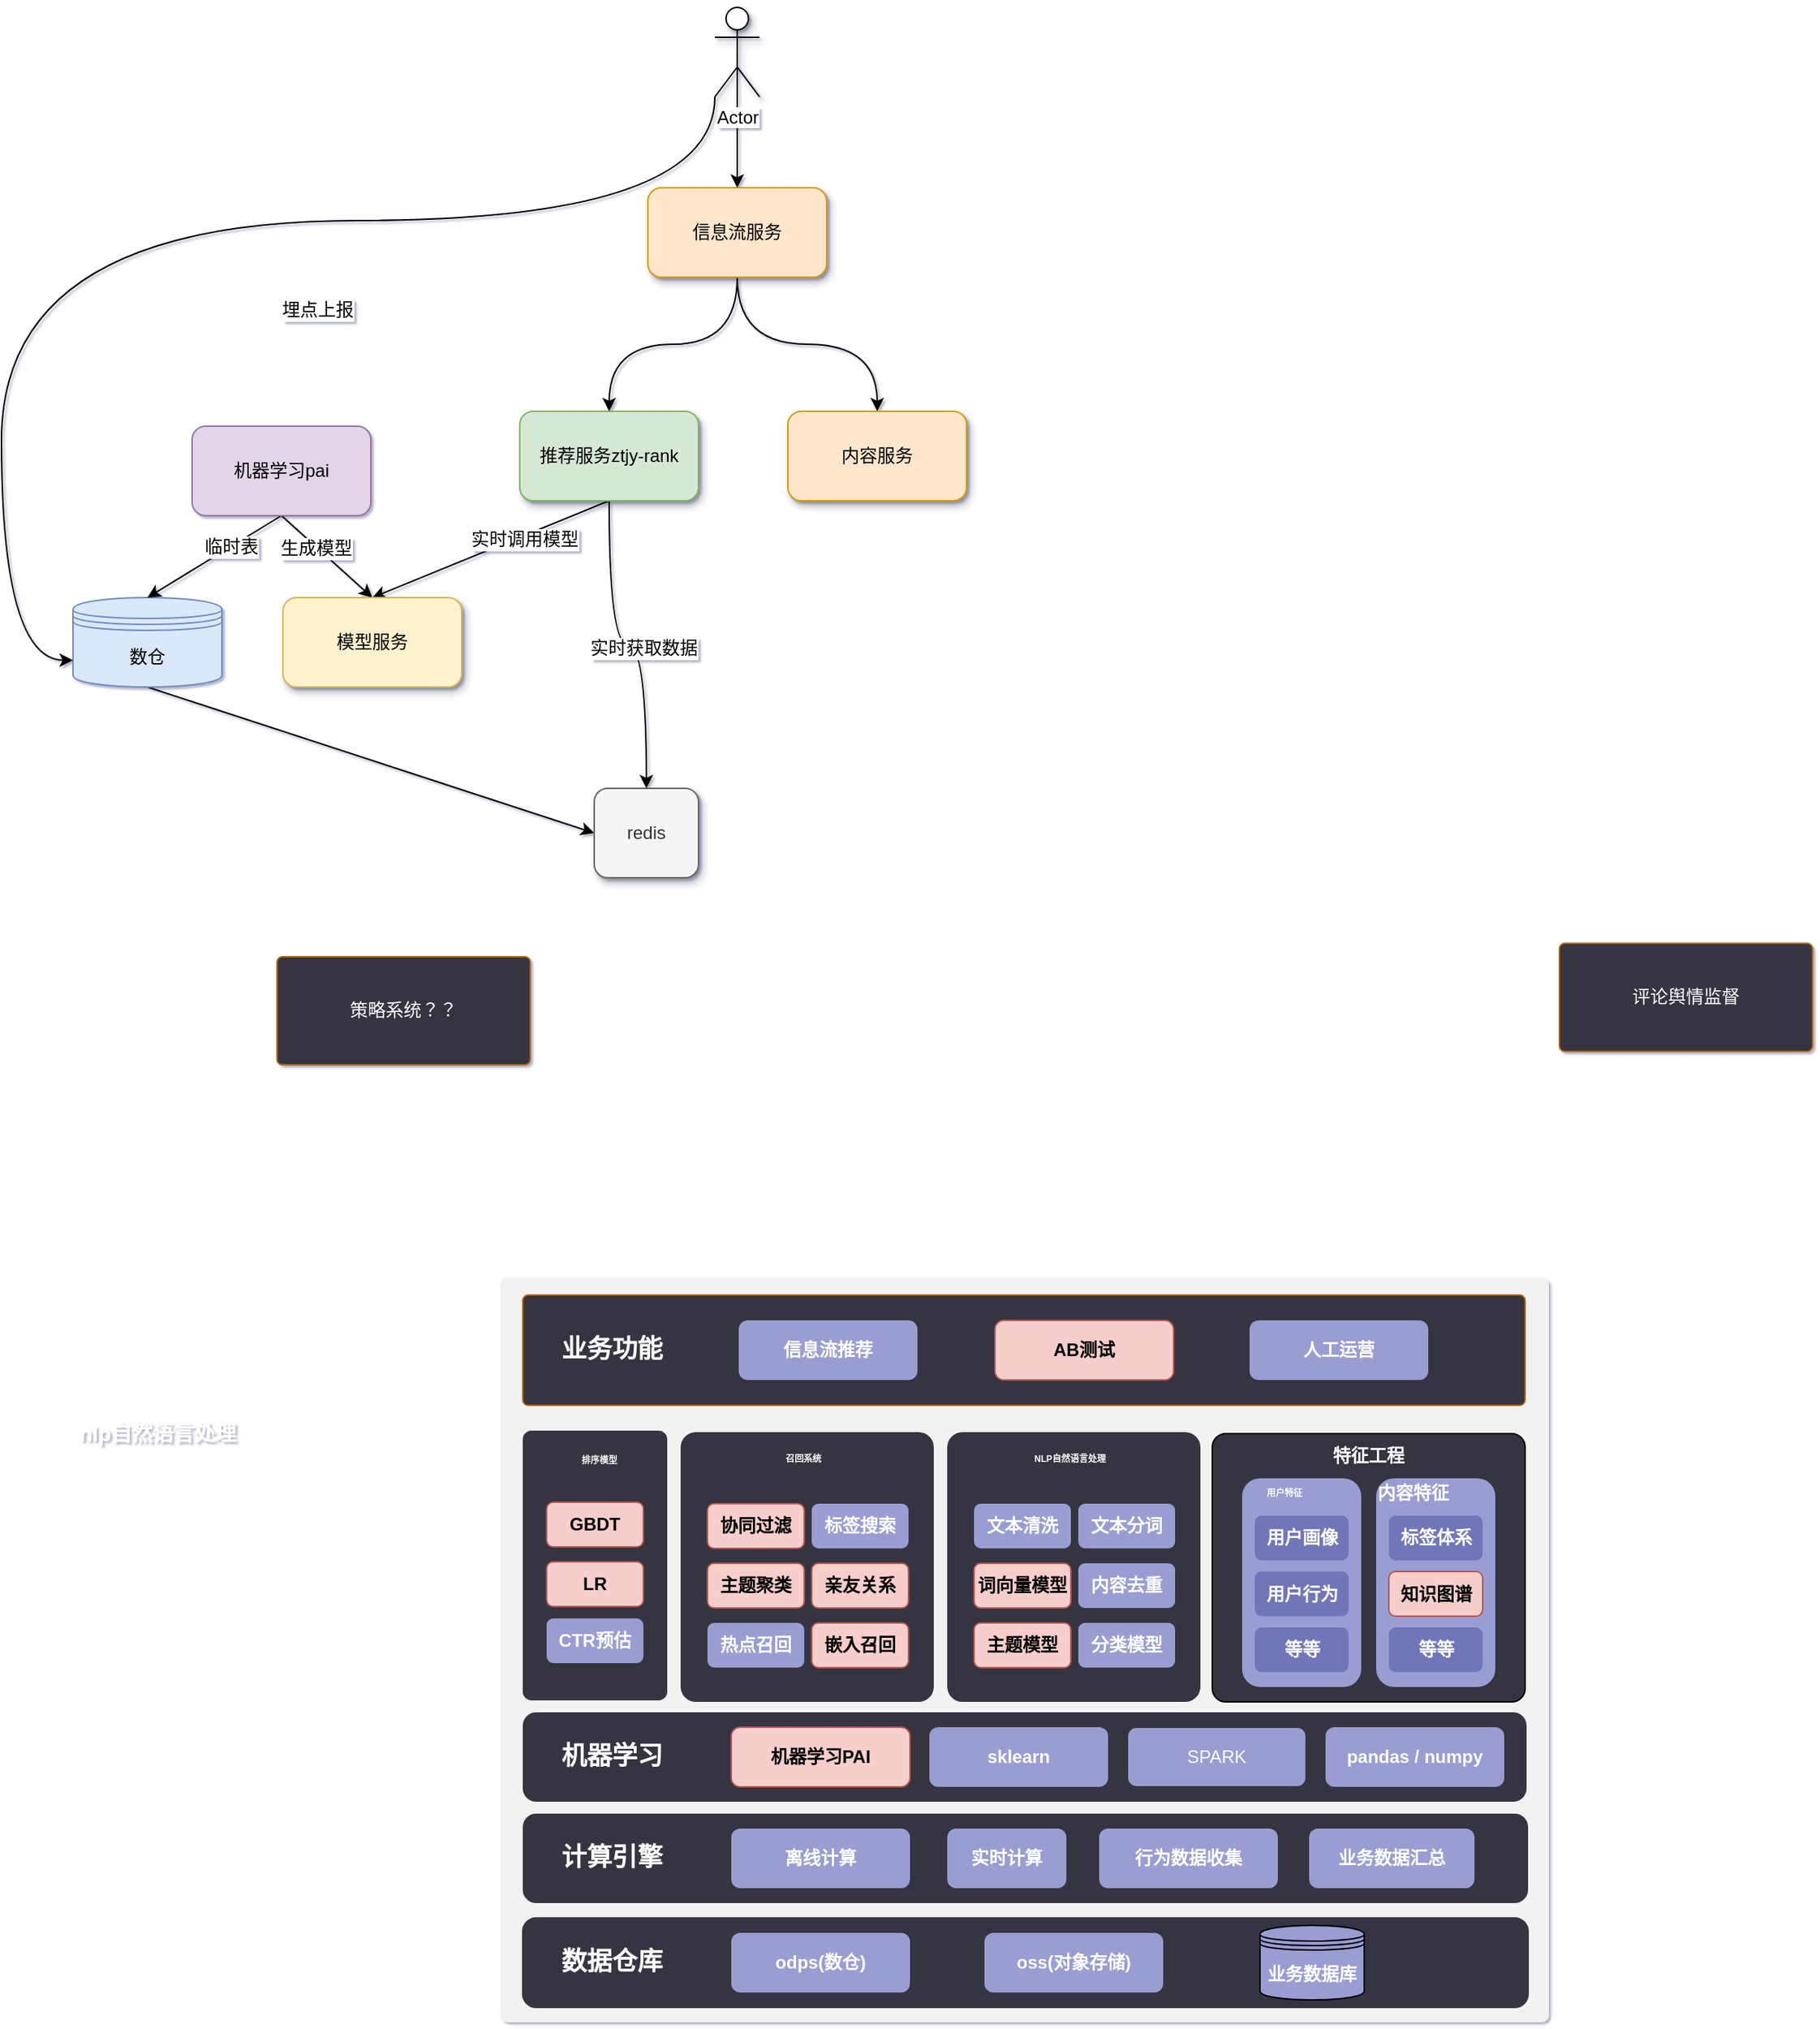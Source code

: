<mxfile version="12.4.8" type="github">
  <diagram id="D5SrRiFoWvf5I0LUAmtN" name="第 1 页">
    <mxGraphModel dx="1408" dy="1179" grid="0" gridSize="10" guides="1" tooltips="1" connect="1" arrows="1" fold="1" page="0" pageScale="1" pageWidth="827" pageHeight="1169" background="#FFFFFF" math="0" shadow="1">
      <root>
        <mxCell id="0"/>
        <mxCell id="1" parent="0"/>
        <mxCell id="lcB-Q-MgDllkAZMw_vvN-18" style="edgeStyle=none;rounded=0;orthogonalLoop=1;jettySize=auto;html=1;exitX=0.5;exitY=1;exitDx=0;exitDy=0;entryX=0;entryY=0.5;entryDx=0;entryDy=0;" parent="1" source="THFU7ujFhd3SdLaCnTlw-1" target="lcB-Q-MgDllkAZMw_vvN-1" edge="1">
          <mxGeometry relative="1" as="geometry"/>
        </mxCell>
        <mxCell id="THFU7ujFhd3SdLaCnTlw-1" value="数仓" style="shape=datastore;whiteSpace=wrap;html=1;fillColor=#dae8fc;strokeColor=#6c8ebf;" parent="1" vertex="1">
          <mxGeometry x="140" y="245" width="100" height="60" as="geometry"/>
        </mxCell>
        <mxCell id="THFU7ujFhd3SdLaCnTlw-8" style="rounded=0;orthogonalLoop=1;jettySize=auto;html=1;exitX=0.5;exitY=1;exitDx=0;exitDy=0;entryX=0.5;entryY=0;entryDx=0;entryDy=0;" parent="1" source="THFU7ujFhd3SdLaCnTlw-7" target="THFU7ujFhd3SdLaCnTlw-1" edge="1">
          <mxGeometry relative="1" as="geometry"/>
        </mxCell>
        <mxCell id="lcB-Q-MgDllkAZMw_vvN-22" value="临时表" style="text;html=1;align=center;verticalAlign=middle;resizable=0;points=[];;labelBackgroundColor=#ffffff;" parent="THFU7ujFhd3SdLaCnTlw-8" vertex="1" connectable="0">
          <mxGeometry x="-0.243" relative="1" as="geometry">
            <mxPoint as="offset"/>
          </mxGeometry>
        </mxCell>
        <mxCell id="lcB-Q-MgDllkAZMw_vvN-20" style="edgeStyle=none;rounded=0;orthogonalLoop=1;jettySize=auto;html=1;exitX=0.5;exitY=1;exitDx=0;exitDy=0;entryX=0.5;entryY=0;entryDx=0;entryDy=0;" parent="1" source="THFU7ujFhd3SdLaCnTlw-7" target="lcB-Q-MgDllkAZMw_vvN-19" edge="1">
          <mxGeometry relative="1" as="geometry"/>
        </mxCell>
        <mxCell id="lcB-Q-MgDllkAZMw_vvN-23" value="生成模型" style="text;html=1;align=center;verticalAlign=middle;resizable=0;points=[];;labelBackgroundColor=#ffffff;" parent="lcB-Q-MgDllkAZMw_vvN-20" vertex="1" connectable="0">
          <mxGeometry x="-0.528" relative="1" as="geometry">
            <mxPoint x="7.89" y="8.28" as="offset"/>
          </mxGeometry>
        </mxCell>
        <mxCell id="THFU7ujFhd3SdLaCnTlw-7" value="机器学习pai" style="rounded=1;whiteSpace=wrap;html=1;fillColor=#e1d5e7;strokeColor=#9673a6;" parent="1" vertex="1">
          <mxGeometry x="220" y="130" width="120" height="60" as="geometry"/>
        </mxCell>
        <mxCell id="lcB-Q-MgDllkAZMw_vvN-1" value="redis" style="rounded=1;whiteSpace=wrap;html=1;shadow=1;fillColor=#f5f5f5;strokeColor=#666666;fontColor=#333333;" parent="1" vertex="1">
          <mxGeometry x="490" y="373" width="70" height="60" as="geometry"/>
        </mxCell>
        <mxCell id="lcB-Q-MgDllkAZMw_vvN-4" style="edgeStyle=orthogonalEdgeStyle;rounded=0;orthogonalLoop=1;jettySize=auto;html=1;exitX=0.5;exitY=1;exitDx=0;exitDy=0;curved=1;" parent="1" source="lcB-Q-MgDllkAZMw_vvN-3" target="lcB-Q-MgDllkAZMw_vvN-1" edge="1">
          <mxGeometry relative="1" as="geometry"/>
        </mxCell>
        <mxCell id="lcB-Q-MgDllkAZMw_vvN-5" value="实时获取数据" style="text;html=1;align=center;verticalAlign=middle;resizable=0;points=[];;labelBackgroundColor=#ffffff;" parent="lcB-Q-MgDllkAZMw_vvN-4" vertex="1" connectable="0">
          <mxGeometry x="0.134" y="-2" relative="1" as="geometry">
            <mxPoint as="offset"/>
          </mxGeometry>
        </mxCell>
        <mxCell id="lcB-Q-MgDllkAZMw_vvN-26" style="edgeStyle=none;rounded=0;orthogonalLoop=1;jettySize=auto;html=1;exitX=0.5;exitY=1;exitDx=0;exitDy=0;entryX=0.5;entryY=0;entryDx=0;entryDy=0;" parent="1" source="lcB-Q-MgDllkAZMw_vvN-3" target="lcB-Q-MgDllkAZMw_vvN-19" edge="1">
          <mxGeometry relative="1" as="geometry"/>
        </mxCell>
        <mxCell id="lcB-Q-MgDllkAZMw_vvN-27" value="实时调用模型" style="text;html=1;align=center;verticalAlign=middle;resizable=0;points=[];;labelBackgroundColor=#ffffff;" parent="lcB-Q-MgDllkAZMw_vvN-26" vertex="1" connectable="0">
          <mxGeometry x="-0.267" y="2" relative="1" as="geometry">
            <mxPoint as="offset"/>
          </mxGeometry>
        </mxCell>
        <mxCell id="lcB-Q-MgDllkAZMw_vvN-3" value="推荐服务ztjy-rank" style="rounded=1;whiteSpace=wrap;html=1;shadow=1;fillColor=#d5e8d4;strokeColor=#82b366;" parent="1" vertex="1">
          <mxGeometry x="440" y="120" width="120" height="60" as="geometry"/>
        </mxCell>
        <mxCell id="lcB-Q-MgDllkAZMw_vvN-9" style="edgeStyle=orthogonalEdgeStyle;curved=1;rounded=0;orthogonalLoop=1;jettySize=auto;html=1;exitX=0.5;exitY=1;exitDx=0;exitDy=0;" parent="1" source="lcB-Q-MgDllkAZMw_vvN-8" target="lcB-Q-MgDllkAZMw_vvN-3" edge="1">
          <mxGeometry relative="1" as="geometry"/>
        </mxCell>
        <mxCell id="lcB-Q-MgDllkAZMw_vvN-11" style="edgeStyle=orthogonalEdgeStyle;curved=1;rounded=0;orthogonalLoop=1;jettySize=auto;html=1;exitX=0.5;exitY=1;exitDx=0;exitDy=0;" parent="1" source="lcB-Q-MgDllkAZMw_vvN-8" target="lcB-Q-MgDllkAZMw_vvN-10" edge="1">
          <mxGeometry relative="1" as="geometry"/>
        </mxCell>
        <mxCell id="lcB-Q-MgDllkAZMw_vvN-8" value="信息流服务" style="rounded=1;whiteSpace=wrap;html=1;shadow=1;fillColor=#ffe6cc;strokeColor=#d79b00;" parent="1" vertex="1">
          <mxGeometry x="526" y="-30" width="120" height="60" as="geometry"/>
        </mxCell>
        <mxCell id="lcB-Q-MgDllkAZMw_vvN-10" value="内容服务" style="rounded=1;whiteSpace=wrap;html=1;shadow=1;fillColor=#ffe6cc;strokeColor=#d79b00;" parent="1" vertex="1">
          <mxGeometry x="620" y="120" width="120" height="60" as="geometry"/>
        </mxCell>
        <mxCell id="lcB-Q-MgDllkAZMw_vvN-13" style="edgeStyle=orthogonalEdgeStyle;curved=1;rounded=0;orthogonalLoop=1;jettySize=auto;html=1;exitX=0.5;exitY=0.5;exitDx=0;exitDy=0;exitPerimeter=0;entryX=0.5;entryY=0;entryDx=0;entryDy=0;" parent="1" source="lcB-Q-MgDllkAZMw_vvN-12" target="lcB-Q-MgDllkAZMw_vvN-8" edge="1">
          <mxGeometry relative="1" as="geometry"/>
        </mxCell>
        <mxCell id="lcB-Q-MgDllkAZMw_vvN-16" style="edgeStyle=orthogonalEdgeStyle;curved=1;rounded=0;orthogonalLoop=1;jettySize=auto;html=1;exitX=0;exitY=1;exitDx=0;exitDy=0;exitPerimeter=0;entryX=0;entryY=0.7;entryDx=0;entryDy=0;" parent="1" source="lcB-Q-MgDllkAZMw_vvN-12" target="THFU7ujFhd3SdLaCnTlw-1" edge="1">
          <mxGeometry relative="1" as="geometry">
            <Array as="points">
              <mxPoint x="571" y="-8"/>
              <mxPoint x="92" y="-8"/>
              <mxPoint x="92" y="287"/>
            </Array>
          </mxGeometry>
        </mxCell>
        <mxCell id="lcB-Q-MgDllkAZMw_vvN-17" value="埋点上报" style="text;html=1;align=center;verticalAlign=middle;resizable=0;points=[];;labelBackgroundColor=#ffffff;" parent="lcB-Q-MgDllkAZMw_vvN-16" vertex="1" connectable="0">
          <mxGeometry x="-0.226" y="60" relative="1" as="geometry">
            <mxPoint as="offset"/>
          </mxGeometry>
        </mxCell>
        <mxCell id="lcB-Q-MgDllkAZMw_vvN-12" value="Actor" style="shape=umlActor;verticalLabelPosition=bottom;labelBackgroundColor=#ffffff;verticalAlign=top;html=1;outlineConnect=0;shadow=1;" parent="1" vertex="1">
          <mxGeometry x="571" y="-151" width="30" height="60" as="geometry"/>
        </mxCell>
        <mxCell id="lcB-Q-MgDllkAZMw_vvN-19" value="模型服务" style="rounded=1;whiteSpace=wrap;html=1;shadow=1;fillColor=#fff2cc;strokeColor=#d6b656;" parent="1" vertex="1">
          <mxGeometry x="281" y="245" width="120" height="60" as="geometry"/>
        </mxCell>
        <mxCell id="YeKVqjcb1EDhcV8V6zDs-1" value="" style="rounded=1;whiteSpace=wrap;html=1;shadow=0;fillColor=#F2F2F2;strokeColor=none;glass=0;comic=0;arcSize=1;" vertex="1" parent="1">
          <mxGeometry x="427" y="701" width="704" height="500" as="geometry"/>
        </mxCell>
        <mxCell id="YeKVqjcb1EDhcV8V6zDs-2" value="" style="rounded=1;whiteSpace=wrap;html=1;shadow=0;fillColor=#343643;strokeColor=#36393d;" vertex="1" parent="1">
          <mxGeometry x="442" y="1131" width="675" height="60" as="geometry"/>
        </mxCell>
        <mxCell id="YeKVqjcb1EDhcV8V6zDs-3" value="&lt;span style=&quot;white-space: normal&quot;&gt;oss(对象存储)&lt;/span&gt;" style="rounded=1;whiteSpace=wrap;html=1;shadow=0;fillColor=#999DD2;strokeColor=none;gradientColor=none;fontColor=#FFFFFF;fontStyle=1;dashed=1;strokeWidth=1;perimeterSpacing=4;" vertex="1" parent="1">
          <mxGeometry x="752" y="1141" width="120" height="40" as="geometry"/>
        </mxCell>
        <mxCell id="YeKVqjcb1EDhcV8V6zDs-4" value="" style="rounded=1;whiteSpace=wrap;html=1;fillColor=#343643;strokeColor=none;" vertex="1" parent="1">
          <mxGeometry x="442" y="1061" width="675" height="60" as="geometry"/>
        </mxCell>
        <mxCell id="YeKVqjcb1EDhcV8V6zDs-5" value="nlp自然语言处理" style="text;html=1;strokeColor=none;fillColor=none;align=center;verticalAlign=middle;whiteSpace=wrap;rounded=0;fontSize=14;fontStyle=1;fontColor=#FFFFFF;" vertex="1" parent="1">
          <mxGeometry x="132" y="796" width="130" height="20" as="geometry"/>
        </mxCell>
        <mxCell id="YeKVqjcb1EDhcV8V6zDs-6" value="&lt;span style=&quot;white-space: normal&quot;&gt;odps(数仓)&lt;/span&gt;" style="rounded=1;whiteSpace=wrap;html=1;shadow=0;fillColor=#999DD2;strokeColor=none;gradientColor=none;fontColor=#FFFFFF;fontStyle=1;dashed=1;strokeWidth=1;perimeterSpacing=4;" vertex="1" parent="1">
          <mxGeometry x="582" y="1141" width="120" height="40" as="geometry"/>
        </mxCell>
        <mxCell id="YeKVqjcb1EDhcV8V6zDs-7" value="业务数据库" style="shape=datastore;whiteSpace=wrap;html=1;shadow=0;fillColor=#999DD2;strokeColor=#000000;gradientColor=none;fontStyle=1;fontColor=#FFFFFF;" vertex="1" parent="1">
          <mxGeometry x="937" y="1136" width="70" height="50" as="geometry"/>
        </mxCell>
        <mxCell id="YeKVqjcb1EDhcV8V6zDs-8" value="数据仓库" style="text;html=1;strokeColor=none;fillColor=none;align=center;verticalAlign=middle;whiteSpace=wrap;rounded=0;shadow=1;fontFamily=Comic Sans MS;fontSize=17;fontStyle=1;fontColor=#FFFFFF;" vertex="1" parent="1">
          <mxGeometry x="462" y="1151" width="80" height="20" as="geometry"/>
        </mxCell>
        <mxCell id="YeKVqjcb1EDhcV8V6zDs-9" value="离线计算" style="rounded=1;whiteSpace=wrap;html=1;shadow=0;fillColor=#999DD2;strokeColor=none;fontColor=#FFFFFF;fontStyle=1" vertex="1" parent="1">
          <mxGeometry x="582" y="1071" width="120" height="40" as="geometry"/>
        </mxCell>
        <mxCell id="YeKVqjcb1EDhcV8V6zDs-10" value="实时计算" style="rounded=1;whiteSpace=wrap;html=1;shadow=0;fillColor=#999DD2;strokeColor=none;fontColor=#FFFFFF;fontStyle=1" vertex="1" parent="1">
          <mxGeometry x="727" y="1071" width="80" height="40" as="geometry"/>
        </mxCell>
        <mxCell id="YeKVqjcb1EDhcV8V6zDs-11" value="计算引擎" style="text;html=1;strokeColor=none;fillColor=none;align=center;verticalAlign=middle;whiteSpace=wrap;rounded=0;shadow=1;fontFamily=Comic Sans MS;fontSize=17;fontStyle=1;fontColor=#FFFFFF;" vertex="1" parent="1">
          <mxGeometry x="462" y="1081" width="80" height="20" as="geometry"/>
        </mxCell>
        <mxCell id="YeKVqjcb1EDhcV8V6zDs-12" value="业务数据汇总" style="rounded=1;whiteSpace=wrap;html=1;shadow=0;fillColor=#999DD2;strokeColor=none;fontColor=#FFFFFF;fontStyle=1" vertex="1" parent="1">
          <mxGeometry x="970" y="1071" width="111" height="40" as="geometry"/>
        </mxCell>
        <mxCell id="YeKVqjcb1EDhcV8V6zDs-13" value="行为数据收集" style="rounded=1;whiteSpace=wrap;html=1;shadow=0;fillColor=#999DD2;strokeColor=none;fontColor=#FFFFFF;fontStyle=1" vertex="1" parent="1">
          <mxGeometry x="829" y="1071" width="120" height="40" as="geometry"/>
        </mxCell>
        <mxCell id="YeKVqjcb1EDhcV8V6zDs-14" value="" style="group;" vertex="1" connectable="0" parent="1">
          <mxGeometry x="905" y="806" width="210" height="180" as="geometry"/>
        </mxCell>
        <mxCell id="YeKVqjcb1EDhcV8V6zDs-15" value="" style="rounded=1;whiteSpace=wrap;html=1;rotatable=1;arcSize=5;fillColor=#343643;" vertex="1" parent="YeKVqjcb1EDhcV8V6zDs-14">
          <mxGeometry width="210" height="180" as="geometry"/>
        </mxCell>
        <mxCell id="YeKVqjcb1EDhcV8V6zDs-16" value="特征工程" style="text;html=1;strokeColor=none;fillColor=none;align=center;verticalAlign=middle;whiteSpace=wrap;rounded=0;fontStyle=1;fontColor=#FFFFFF;" vertex="1" parent="YeKVqjcb1EDhcV8V6zDs-14">
          <mxGeometry x="45" y="5" width="120" height="20" as="geometry"/>
        </mxCell>
        <mxCell id="YeKVqjcb1EDhcV8V6zDs-17" value="" style="rounded=1;whiteSpace=wrap;html=1;shadow=0;fillColor=#999DD2;strokeColor=none;fontColor=#FFFFFF;fontStyle=1" vertex="1" parent="YeKVqjcb1EDhcV8V6zDs-14">
          <mxGeometry x="20" y="30" width="80" height="140" as="geometry"/>
        </mxCell>
        <mxCell id="YeKVqjcb1EDhcV8V6zDs-18" value="" style="rounded=1;whiteSpace=wrap;html=1;shadow=0;fillColor=#999DD2;strokeColor=none;fontColor=#FFFFFF;fontStyle=1" vertex="1" parent="YeKVqjcb1EDhcV8V6zDs-14">
          <mxGeometry x="110" y="30" width="80" height="140" as="geometry"/>
        </mxCell>
        <mxCell id="YeKVqjcb1EDhcV8V6zDs-19" value="用户特征" style="text;html=1;strokeColor=none;fillColor=none;align=center;verticalAlign=middle;whiteSpace=wrap;rounded=0;fontColor=#FFFFFF;fontStyle=1;fontSize=6;arcSize=12;horizontal=1;" vertex="1" parent="YeKVqjcb1EDhcV8V6zDs-14">
          <mxGeometry x="17" y="30" width="63" height="20" as="geometry"/>
        </mxCell>
        <mxCell id="YeKVqjcb1EDhcV8V6zDs-20" value="内容特征" style="text;html=1;strokeColor=none;fillColor=none;align=center;verticalAlign=middle;whiteSpace=wrap;rounded=0;fontColor=#FFFFFF;fontStyle=1" vertex="1" parent="YeKVqjcb1EDhcV8V6zDs-14">
          <mxGeometry x="105" y="30" width="60" height="20" as="geometry"/>
        </mxCell>
        <mxCell id="YeKVqjcb1EDhcV8V6zDs-21" value="用户画像" style="rounded=1;whiteSpace=wrap;html=1;shadow=0;fillColor=#7176B9;strokeColor=none;fontColor=#FFFFFF;fontStyle=1" vertex="1" parent="YeKVqjcb1EDhcV8V6zDs-14">
          <mxGeometry x="28.5" y="55" width="63" height="30" as="geometry"/>
        </mxCell>
        <mxCell id="YeKVqjcb1EDhcV8V6zDs-22" value="用户行为" style="rounded=1;whiteSpace=wrap;html=1;shadow=0;fillColor=#7176B9;strokeColor=none;fontColor=#FFFFFF;fontStyle=1" vertex="1" parent="YeKVqjcb1EDhcV8V6zDs-14">
          <mxGeometry x="28.5" y="92.5" width="63" height="30" as="geometry"/>
        </mxCell>
        <mxCell id="YeKVqjcb1EDhcV8V6zDs-23" value="等等" style="rounded=1;whiteSpace=wrap;html=1;shadow=0;fillColor=#7176B9;strokeColor=none;fontColor=#FFFFFF;fontStyle=1" vertex="1" parent="YeKVqjcb1EDhcV8V6zDs-14">
          <mxGeometry x="28.5" y="130" width="63" height="30" as="geometry"/>
        </mxCell>
        <mxCell id="YeKVqjcb1EDhcV8V6zDs-24" value="标签体系&lt;span style=&quot;color: rgba(0 , 0 , 0 , 0) ; font-family: monospace ; font-size: 0px ; font-weight: 400 ; white-space: nowrap&quot;&gt;%3CmxGraphModel%3E%3Croot%3E%3CmxCell%20id%3D%220%22%2F%3E%3CmxCell%20id%3D%221%22%20parent%3D%220%22%2F%3E%3CmxCell%20id%3D%222%22%20value%3D%22%E9%98%85%E8%AF%BB%E7%BB%9F%E8%AE%A1%22%20style%3D%22rounded%3D1%3BwhiteSpace%3Dwrap%3Bhtml%3D1%3Bshadow%3D0%3BfillColor%3D%237176B9%3BstrokeColor%3Dnone%3BfontColor%3D%23FFFFFF%3BfontStyle%3D1%22%20vertex%3D%221%22%20parent%3D%221%22%3E%3CmxGeometry%20x%3D%22518.5%22%20y%3D%22285%22%20width%3D%2263%22%20height%3D%2230%22%20as%3D%22geometry%22%2F%3E%3C%2FmxCell%3E%3C%2Froot%3E%3C%2FmxGraphModel%3E&lt;/span&gt;" style="rounded=1;whiteSpace=wrap;html=1;shadow=0;fillColor=#7176B9;strokeColor=none;fontColor=#FFFFFF;fontStyle=1" vertex="1" parent="YeKVqjcb1EDhcV8V6zDs-14">
          <mxGeometry x="118.5" y="55" width="63" height="30" as="geometry"/>
        </mxCell>
        <mxCell id="YeKVqjcb1EDhcV8V6zDs-25" value="知识图谱" style="rounded=1;whiteSpace=wrap;html=1;shadow=0;fillColor=#f8cecc;strokeColor=#b85450;fontStyle=1" vertex="1" parent="YeKVqjcb1EDhcV8V6zDs-14">
          <mxGeometry x="118.5" y="92.5" width="63" height="30" as="geometry"/>
        </mxCell>
        <mxCell id="YeKVqjcb1EDhcV8V6zDs-26" value="等等" style="rounded=1;whiteSpace=wrap;html=1;shadow=0;fillColor=#7176B9;strokeColor=none;fontColor=#FFFFFF;fontStyle=1" vertex="1" parent="YeKVqjcb1EDhcV8V6zDs-14">
          <mxGeometry x="118.5" y="130" width="63" height="30" as="geometry"/>
        </mxCell>
        <mxCell id="YeKVqjcb1EDhcV8V6zDs-27" value="" style="rounded=1;whiteSpace=wrap;html=1;fillColor=#343643;strokeColor=#b46504;arcSize=5;fontColor=#FFFFFF;" vertex="1" parent="1">
          <mxGeometry x="442" y="713" width="673" height="74" as="geometry"/>
        </mxCell>
        <mxCell id="YeKVqjcb1EDhcV8V6zDs-28" value="策略系统？？" style="rounded=1;whiteSpace=wrap;html=1;fillColor=#343643;strokeColor=#b46504;arcSize=5;fontColor=#FFFFFF;" vertex="1" parent="1">
          <mxGeometry x="277" y="486" width="170" height="72.5" as="geometry"/>
        </mxCell>
        <mxCell id="YeKVqjcb1EDhcV8V6zDs-29" value="" style="rounded=1;whiteSpace=wrap;html=1;fillColor=#343643;strokeColor=none;" vertex="1" parent="1">
          <mxGeometry x="442" y="993" width="674" height="60" as="geometry"/>
        </mxCell>
        <mxCell id="YeKVqjcb1EDhcV8V6zDs-30" value="机器学习" style="text;html=1;strokeColor=none;fillColor=none;align=center;verticalAlign=middle;whiteSpace=wrap;rounded=0;shadow=1;fontFamily=Comic Sans MS;fontSize=17;fontStyle=1;fontColor=#FFFFFF;" vertex="1" parent="1">
          <mxGeometry x="462" y="1013" width="80" height="20" as="geometry"/>
        </mxCell>
        <mxCell id="YeKVqjcb1EDhcV8V6zDs-31" value="机器学习PAI" style="rounded=1;whiteSpace=wrap;html=1;shadow=0;fillColor=#f8cecc;strokeColor=#b85450;fontStyle=1" vertex="1" parent="1">
          <mxGeometry x="582" y="1003" width="120" height="40" as="geometry"/>
        </mxCell>
        <mxCell id="YeKVqjcb1EDhcV8V6zDs-32" value="sklearn" style="rounded=1;whiteSpace=wrap;html=1;shadow=0;fillColor=#999DD2;strokeColor=none;fontColor=#FFFFFF;fontStyle=1" vertex="1" parent="1">
          <mxGeometry x="715" y="1003" width="120" height="40" as="geometry"/>
        </mxCell>
        <mxCell id="YeKVqjcb1EDhcV8V6zDs-33" value="&lt;span style=&quot;font-weight: normal&quot;&gt;&lt;font color=&quot;#ffffff&quot;&gt;SPARK&lt;/font&gt;&lt;/span&gt;" style="rounded=1;whiteSpace=wrap;html=1;shadow=0;fillColor=#999DD2;strokeColor=#36393d;fontStyle=1" vertex="1" parent="1">
          <mxGeometry x="848" y="1003" width="120" height="40" as="geometry"/>
        </mxCell>
        <mxCell id="YeKVqjcb1EDhcV8V6zDs-34" value="pandas / numpy" style="rounded=1;whiteSpace=wrap;html=1;shadow=0;fillColor=#999DD2;strokeColor=none;fontColor=#FFFFFF;fontStyle=1" vertex="1" parent="1">
          <mxGeometry x="981" y="1003" width="120" height="40" as="geometry"/>
        </mxCell>
        <mxCell id="YeKVqjcb1EDhcV8V6zDs-35" value="评论舆情监督" style="rounded=1;whiteSpace=wrap;html=1;fillColor=#343643;strokeColor=#b46504;arcSize=5;fontColor=#FFFFFF;" vertex="1" parent="1">
          <mxGeometry x="1138" y="477" width="170" height="72.5" as="geometry"/>
        </mxCell>
        <mxCell id="YeKVqjcb1EDhcV8V6zDs-36" value="" style="group;" vertex="1" connectable="0" parent="1">
          <mxGeometry x="727" y="805" width="170" height="181" as="geometry"/>
        </mxCell>
        <mxCell id="YeKVqjcb1EDhcV8V6zDs-37" value="" style="rounded=1;whiteSpace=wrap;html=1;fillColor=#343643;strokeColor=none;arcSize=6;" vertex="1" parent="YeKVqjcb1EDhcV8V6zDs-36">
          <mxGeometry width="170" height="181" as="geometry"/>
        </mxCell>
        <mxCell id="YeKVqjcb1EDhcV8V6zDs-38" value="&lt;span style=&quot;&quot;&gt;词向量模型&lt;/span&gt;" style="rounded=1;whiteSpace=wrap;html=1;shadow=0;fillColor=#f8cecc;strokeColor=#b85450;fontStyle=1" vertex="1" parent="YeKVqjcb1EDhcV8V6zDs-36">
          <mxGeometry x="18" y="88" width="65" height="30" as="geometry"/>
        </mxCell>
        <mxCell id="YeKVqjcb1EDhcV8V6zDs-39" value="NLP自然语言处理" style="text;html=1;strokeColor=none;fillColor=none;align=center;verticalAlign=middle;whiteSpace=wrap;rounded=0;fontColor=#FFFFFF;fontStyle=1;fontSize=6;arcSize=12;horizontal=1;" vertex="1" parent="YeKVqjcb1EDhcV8V6zDs-36">
          <mxGeometry x="31" y="8" width="103" height="20" as="geometry"/>
        </mxCell>
        <mxCell id="YeKVqjcb1EDhcV8V6zDs-40" value="内容去重" style="rounded=1;whiteSpace=wrap;html=1;shadow=0;fillColor=#999DD2;strokeColor=none;fontColor=#FFFFFF;fontStyle=1" vertex="1" parent="YeKVqjcb1EDhcV8V6zDs-36">
          <mxGeometry x="88" y="88" width="65" height="30" as="geometry"/>
        </mxCell>
        <mxCell id="YeKVqjcb1EDhcV8V6zDs-41" value="文本清洗" style="rounded=1;whiteSpace=wrap;html=1;shadow=0;fillColor=#999DD2;strokeColor=none;fontColor=#FFFFFF;fontStyle=1" vertex="1" parent="YeKVqjcb1EDhcV8V6zDs-36">
          <mxGeometry x="18" y="48" width="65" height="30" as="geometry"/>
        </mxCell>
        <mxCell id="YeKVqjcb1EDhcV8V6zDs-42" value="文本分词" style="rounded=1;whiteSpace=wrap;html=1;shadow=0;fillColor=#999DD2;strokeColor=none;fontColor=#FFFFFF;fontStyle=1" vertex="1" parent="YeKVqjcb1EDhcV8V6zDs-36">
          <mxGeometry x="88" y="48" width="65" height="30" as="geometry"/>
        </mxCell>
        <mxCell id="YeKVqjcb1EDhcV8V6zDs-43" value="分类模型" style="rounded=1;whiteSpace=wrap;html=1;shadow=0;fillColor=#999DD2;strokeColor=none;fontColor=#FFFFFF;fontStyle=1" vertex="1" parent="YeKVqjcb1EDhcV8V6zDs-36">
          <mxGeometry x="88" y="128" width="65" height="30" as="geometry"/>
        </mxCell>
        <mxCell id="YeKVqjcb1EDhcV8V6zDs-44" value="主题模型" style="rounded=1;whiteSpace=wrap;html=1;shadow=0;fillColor=#f8cecc;strokeColor=#b85450;fontStyle=1" vertex="1" parent="YeKVqjcb1EDhcV8V6zDs-36">
          <mxGeometry x="18" y="128" width="65" height="30" as="geometry"/>
        </mxCell>
        <mxCell id="YeKVqjcb1EDhcV8V6zDs-45" value="" style="group;" vertex="1" connectable="0" parent="1">
          <mxGeometry x="548" y="805" width="170" height="181" as="geometry"/>
        </mxCell>
        <mxCell id="YeKVqjcb1EDhcV8V6zDs-46" value="" style="rounded=1;whiteSpace=wrap;html=1;fillColor=#343643;strokeColor=none;arcSize=6;" vertex="1" parent="YeKVqjcb1EDhcV8V6zDs-45">
          <mxGeometry width="170" height="181" as="geometry"/>
        </mxCell>
        <mxCell id="YeKVqjcb1EDhcV8V6zDs-47" value="主题聚类" style="rounded=1;whiteSpace=wrap;html=1;shadow=0;fillColor=#f8cecc;strokeColor=#b85450;fontStyle=1" vertex="1" parent="YeKVqjcb1EDhcV8V6zDs-45">
          <mxGeometry x="18" y="88" width="65" height="30" as="geometry"/>
        </mxCell>
        <mxCell id="YeKVqjcb1EDhcV8V6zDs-48" value="召回系统" style="text;html=1;strokeColor=none;fillColor=none;align=center;verticalAlign=middle;whiteSpace=wrap;rounded=0;fontColor=#FFFFFF;fontStyle=1;fontSize=6;arcSize=12;horizontal=1;" vertex="1" parent="YeKVqjcb1EDhcV8V6zDs-45">
          <mxGeometry x="31" y="8" width="103" height="20" as="geometry"/>
        </mxCell>
        <mxCell id="YeKVqjcb1EDhcV8V6zDs-49" value="亲友关系" style="rounded=1;whiteSpace=wrap;html=1;shadow=0;fillColor=#f8cecc;strokeColor=#b85450;fontStyle=1" vertex="1" parent="YeKVqjcb1EDhcV8V6zDs-45">
          <mxGeometry x="88" y="88" width="65" height="30" as="geometry"/>
        </mxCell>
        <mxCell id="YeKVqjcb1EDhcV8V6zDs-50" value="协同过滤" style="rounded=1;whiteSpace=wrap;html=1;shadow=0;fillColor=#f8cecc;strokeColor=#b85450;fontStyle=1" vertex="1" parent="YeKVqjcb1EDhcV8V6zDs-45">
          <mxGeometry x="18" y="48" width="65" height="30" as="geometry"/>
        </mxCell>
        <mxCell id="YeKVqjcb1EDhcV8V6zDs-51" value="标签搜索" style="rounded=1;whiteSpace=wrap;html=1;shadow=0;fillColor=#999DD2;strokeColor=none;fontColor=#FFFFFF;fontStyle=1" vertex="1" parent="YeKVqjcb1EDhcV8V6zDs-45">
          <mxGeometry x="88" y="48" width="65" height="30" as="geometry"/>
        </mxCell>
        <mxCell id="YeKVqjcb1EDhcV8V6zDs-52" value="嵌入召回" style="rounded=1;whiteSpace=wrap;html=1;shadow=0;fillColor=#f8cecc;strokeColor=#b85450;fontStyle=1" vertex="1" parent="YeKVqjcb1EDhcV8V6zDs-45">
          <mxGeometry x="88" y="128" width="65" height="30" as="geometry"/>
        </mxCell>
        <mxCell id="YeKVqjcb1EDhcV8V6zDs-53" value="热点召回" style="rounded=1;whiteSpace=wrap;html=1;shadow=0;fillColor=#999DD2;strokeColor=none;fontColor=#FFFFFF;fontStyle=1" vertex="1" parent="YeKVqjcb1EDhcV8V6zDs-45">
          <mxGeometry x="18" y="128" width="65" height="30" as="geometry"/>
        </mxCell>
        <mxCell id="YeKVqjcb1EDhcV8V6zDs-54" value="" style="group" vertex="1" connectable="0" parent="1">
          <mxGeometry x="442" y="804" width="103" height="181" as="geometry"/>
        </mxCell>
        <mxCell id="YeKVqjcb1EDhcV8V6zDs-55" value="" style="rounded=1;whiteSpace=wrap;html=1;fillColor=#343643;strokeColor=none;arcSize=6;" vertex="1" parent="YeKVqjcb1EDhcV8V6zDs-54">
          <mxGeometry width="97" height="181" as="geometry"/>
        </mxCell>
        <mxCell id="YeKVqjcb1EDhcV8V6zDs-56" value="LR" style="rounded=1;whiteSpace=wrap;html=1;shadow=0;fillColor=#f8cecc;strokeColor=#b85450;fontStyle=1" vertex="1" parent="YeKVqjcb1EDhcV8V6zDs-54">
          <mxGeometry x="16" y="88" width="65" height="30" as="geometry"/>
        </mxCell>
        <mxCell id="YeKVqjcb1EDhcV8V6zDs-57" value="排序模型" style="text;html=1;strokeColor=none;fillColor=none;align=center;verticalAlign=middle;whiteSpace=wrap;rounded=0;fontColor=#FFFFFF;fontStyle=1;fontSize=6;arcSize=12;horizontal=1;" vertex="1" parent="YeKVqjcb1EDhcV8V6zDs-54">
          <mxGeometry y="10" width="103" height="20" as="geometry"/>
        </mxCell>
        <mxCell id="YeKVqjcb1EDhcV8V6zDs-58" value="GBDT" style="rounded=1;whiteSpace=wrap;html=1;shadow=0;fillColor=#f8cecc;strokeColor=#b85450;fontStyle=1" vertex="1" parent="YeKVqjcb1EDhcV8V6zDs-54">
          <mxGeometry x="16" y="48" width="65" height="30" as="geometry"/>
        </mxCell>
        <mxCell id="YeKVqjcb1EDhcV8V6zDs-59" value="CTR预估" style="rounded=1;whiteSpace=wrap;html=1;shadow=0;fillColor=#999DD2;strokeColor=none;fontColor=#FFFFFF;fontStyle=1" vertex="1" parent="YeKVqjcb1EDhcV8V6zDs-54">
          <mxGeometry x="16" y="126" width="65" height="30" as="geometry"/>
        </mxCell>
        <mxCell id="YeKVqjcb1EDhcV8V6zDs-60" value="业务功能" style="text;html=1;strokeColor=none;fillColor=none;align=center;verticalAlign=middle;whiteSpace=wrap;rounded=0;shadow=1;fontFamily=Comic Sans MS;fontSize=17;fontStyle=1;fontColor=#FFFFFF;" vertex="1" parent="1">
          <mxGeometry x="462" y="740" width="80" height="20" as="geometry"/>
        </mxCell>
        <mxCell id="YeKVqjcb1EDhcV8V6zDs-61" value="信息流推荐" style="rounded=1;whiteSpace=wrap;html=1;shadow=0;fillColor=#999DD2;strokeColor=none;fontColor=#FFFFFF;fontStyle=1" vertex="1" parent="1">
          <mxGeometry x="587" y="730" width="120" height="40" as="geometry"/>
        </mxCell>
        <mxCell id="YeKVqjcb1EDhcV8V6zDs-62" value="AB测试" style="rounded=1;whiteSpace=wrap;html=1;shadow=0;fillColor=#f8cecc;strokeColor=#b85450;fontStyle=1" vertex="1" parent="1">
          <mxGeometry x="759" y="730" width="120" height="40" as="geometry"/>
        </mxCell>
        <mxCell id="YeKVqjcb1EDhcV8V6zDs-63" value="人工运营" style="rounded=1;whiteSpace=wrap;html=1;shadow=0;fillColor=#999DD2;strokeColor=none;fontColor=#FFFFFF;fontStyle=1" vertex="1" parent="1">
          <mxGeometry x="930" y="730" width="120" height="40" as="geometry"/>
        </mxCell>
      </root>
    </mxGraphModel>
  </diagram>
</mxfile>

